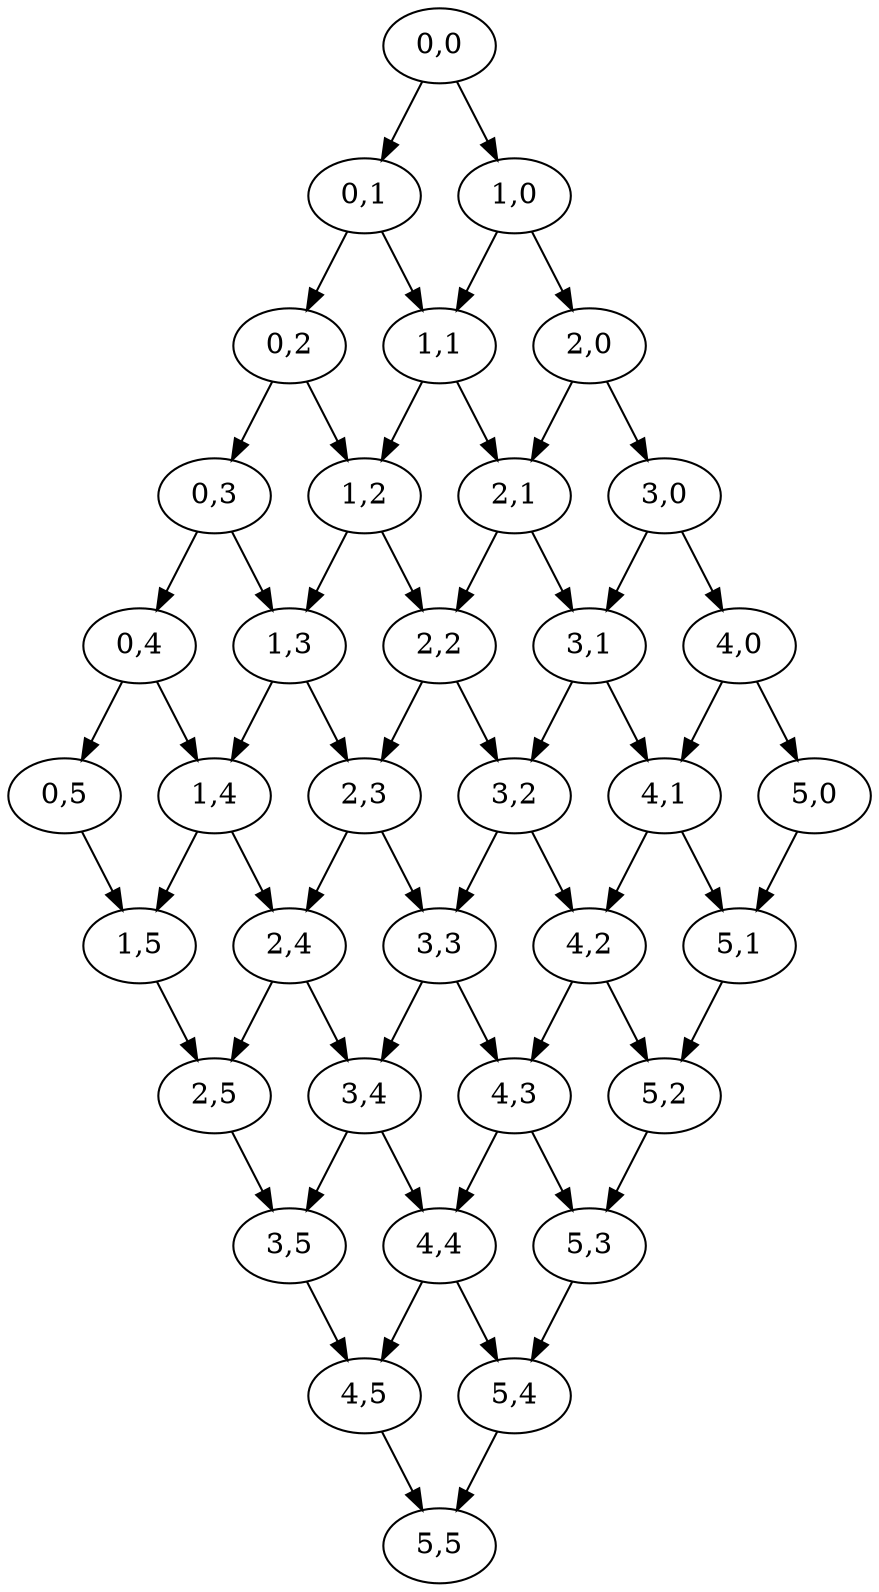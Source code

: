 digraph G {
  "0,0";
  "0,1";
  "0,2";
  "0,3";
  "0,4";
  "0,5";
  "1,0";
  "1,1";
  "1,2";
  "1,3";
  "1,4";
  "1,5";
  "2,0";
  "2,1";
  "2,2";
  "2,3";
  "2,4";
  "2,5";
  "3,0";
  "3,1";
  "3,2";
  "3,3";
  "3,4";
  "3,5";
  "4,0";
  "4,1";
  "4,2";
  "4,3";
  "4,4";
  "4,5";
  "5,0";
  "5,1";
  "5,2";
  "5,3";
  "5,4";
  "5,5";
  "0,0" -> "1,0";
  "0,0" -> "0,1";
  "0,1" -> "1,1";
  "0,1" -> "0,2";
  "0,2" -> "1,2";
  "0,2" -> "0,3";
  "0,3" -> "1,3";
  "0,3" -> "0,4";
  "0,4" -> "1,4";
  "0,4" -> "0,5";
  "0,5" -> "1,5";
  "1,0" -> "2,0";
  "1,0" -> "1,1";
  "1,1" -> "2,1";
  "1,1" -> "1,2";
  "1,2" -> "2,2";
  "1,2" -> "1,3";
  "1,3" -> "2,3";
  "1,3" -> "1,4";
  "1,4" -> "2,4";
  "1,4" -> "1,5";
  "1,5" -> "2,5";
  "2,0" -> "3,0";
  "2,0" -> "2,1";
  "2,1" -> "3,1";
  "2,1" -> "2,2";
  "2,2" -> "3,2";
  "2,2" -> "2,3";
  "2,3" -> "3,3";
  "2,3" -> "2,4";
  "2,4" -> "3,4";
  "2,4" -> "2,5";
  "2,5" -> "3,5";
  "3,0" -> "4,0";
  "3,0" -> "3,1";
  "3,1" -> "4,1";
  "3,1" -> "3,2";
  "3,2" -> "4,2";
  "3,2" -> "3,3";
  "3,3" -> "4,3";
  "3,3" -> "3,4";
  "3,4" -> "4,4";
  "3,4" -> "3,5";
  "3,5" -> "4,5";
  "4,0" -> "5,0";
  "4,0" -> "4,1";
  "4,1" -> "5,1";
  "4,1" -> "4,2";
  "4,2" -> "5,2";
  "4,2" -> "4,3";
  "4,3" -> "5,3";
  "4,3" -> "4,4";
  "4,4" -> "5,4";
  "4,4" -> "4,5";
  "4,5" -> "5,5";
  "5,0" -> "5,1";
  "5,1" -> "5,2";
  "5,2" -> "5,3";
  "5,3" -> "5,4";
  "5,4" -> "5,5";
}
